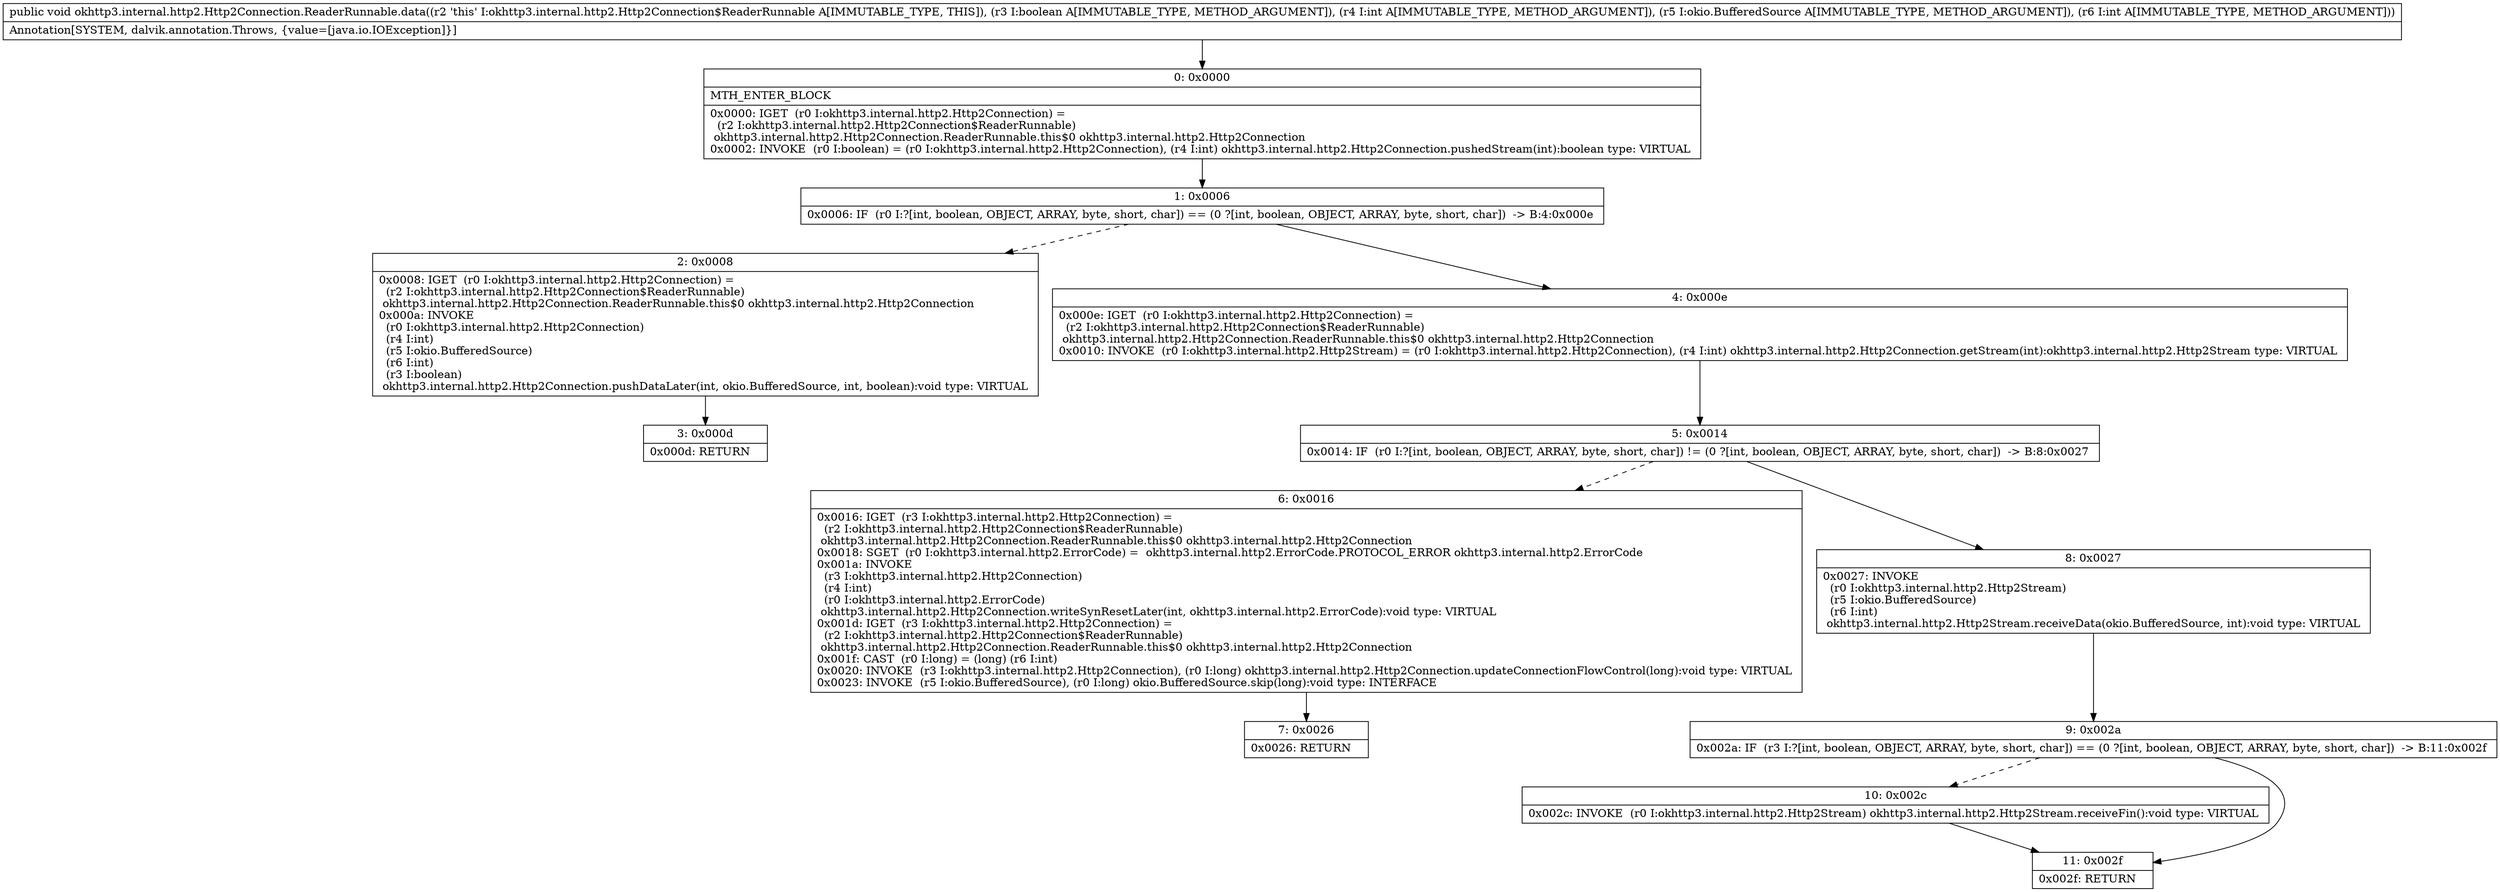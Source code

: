 digraph "CFG forokhttp3.internal.http2.Http2Connection.ReaderRunnable.data(ZILokio\/BufferedSource;I)V" {
Node_0 [shape=record,label="{0\:\ 0x0000|MTH_ENTER_BLOCK\l|0x0000: IGET  (r0 I:okhttp3.internal.http2.Http2Connection) = \l  (r2 I:okhttp3.internal.http2.Http2Connection$ReaderRunnable)\l okhttp3.internal.http2.Http2Connection.ReaderRunnable.this$0 okhttp3.internal.http2.Http2Connection \l0x0002: INVOKE  (r0 I:boolean) = (r0 I:okhttp3.internal.http2.Http2Connection), (r4 I:int) okhttp3.internal.http2.Http2Connection.pushedStream(int):boolean type: VIRTUAL \l}"];
Node_1 [shape=record,label="{1\:\ 0x0006|0x0006: IF  (r0 I:?[int, boolean, OBJECT, ARRAY, byte, short, char]) == (0 ?[int, boolean, OBJECT, ARRAY, byte, short, char])  \-\> B:4:0x000e \l}"];
Node_2 [shape=record,label="{2\:\ 0x0008|0x0008: IGET  (r0 I:okhttp3.internal.http2.Http2Connection) = \l  (r2 I:okhttp3.internal.http2.Http2Connection$ReaderRunnable)\l okhttp3.internal.http2.Http2Connection.ReaderRunnable.this$0 okhttp3.internal.http2.Http2Connection \l0x000a: INVOKE  \l  (r0 I:okhttp3.internal.http2.Http2Connection)\l  (r4 I:int)\l  (r5 I:okio.BufferedSource)\l  (r6 I:int)\l  (r3 I:boolean)\l okhttp3.internal.http2.Http2Connection.pushDataLater(int, okio.BufferedSource, int, boolean):void type: VIRTUAL \l}"];
Node_3 [shape=record,label="{3\:\ 0x000d|0x000d: RETURN   \l}"];
Node_4 [shape=record,label="{4\:\ 0x000e|0x000e: IGET  (r0 I:okhttp3.internal.http2.Http2Connection) = \l  (r2 I:okhttp3.internal.http2.Http2Connection$ReaderRunnable)\l okhttp3.internal.http2.Http2Connection.ReaderRunnable.this$0 okhttp3.internal.http2.Http2Connection \l0x0010: INVOKE  (r0 I:okhttp3.internal.http2.Http2Stream) = (r0 I:okhttp3.internal.http2.Http2Connection), (r4 I:int) okhttp3.internal.http2.Http2Connection.getStream(int):okhttp3.internal.http2.Http2Stream type: VIRTUAL \l}"];
Node_5 [shape=record,label="{5\:\ 0x0014|0x0014: IF  (r0 I:?[int, boolean, OBJECT, ARRAY, byte, short, char]) != (0 ?[int, boolean, OBJECT, ARRAY, byte, short, char])  \-\> B:8:0x0027 \l}"];
Node_6 [shape=record,label="{6\:\ 0x0016|0x0016: IGET  (r3 I:okhttp3.internal.http2.Http2Connection) = \l  (r2 I:okhttp3.internal.http2.Http2Connection$ReaderRunnable)\l okhttp3.internal.http2.Http2Connection.ReaderRunnable.this$0 okhttp3.internal.http2.Http2Connection \l0x0018: SGET  (r0 I:okhttp3.internal.http2.ErrorCode) =  okhttp3.internal.http2.ErrorCode.PROTOCOL_ERROR okhttp3.internal.http2.ErrorCode \l0x001a: INVOKE  \l  (r3 I:okhttp3.internal.http2.Http2Connection)\l  (r4 I:int)\l  (r0 I:okhttp3.internal.http2.ErrorCode)\l okhttp3.internal.http2.Http2Connection.writeSynResetLater(int, okhttp3.internal.http2.ErrorCode):void type: VIRTUAL \l0x001d: IGET  (r3 I:okhttp3.internal.http2.Http2Connection) = \l  (r2 I:okhttp3.internal.http2.Http2Connection$ReaderRunnable)\l okhttp3.internal.http2.Http2Connection.ReaderRunnable.this$0 okhttp3.internal.http2.Http2Connection \l0x001f: CAST  (r0 I:long) = (long) (r6 I:int) \l0x0020: INVOKE  (r3 I:okhttp3.internal.http2.Http2Connection), (r0 I:long) okhttp3.internal.http2.Http2Connection.updateConnectionFlowControl(long):void type: VIRTUAL \l0x0023: INVOKE  (r5 I:okio.BufferedSource), (r0 I:long) okio.BufferedSource.skip(long):void type: INTERFACE \l}"];
Node_7 [shape=record,label="{7\:\ 0x0026|0x0026: RETURN   \l}"];
Node_8 [shape=record,label="{8\:\ 0x0027|0x0027: INVOKE  \l  (r0 I:okhttp3.internal.http2.Http2Stream)\l  (r5 I:okio.BufferedSource)\l  (r6 I:int)\l okhttp3.internal.http2.Http2Stream.receiveData(okio.BufferedSource, int):void type: VIRTUAL \l}"];
Node_9 [shape=record,label="{9\:\ 0x002a|0x002a: IF  (r3 I:?[int, boolean, OBJECT, ARRAY, byte, short, char]) == (0 ?[int, boolean, OBJECT, ARRAY, byte, short, char])  \-\> B:11:0x002f \l}"];
Node_10 [shape=record,label="{10\:\ 0x002c|0x002c: INVOKE  (r0 I:okhttp3.internal.http2.Http2Stream) okhttp3.internal.http2.Http2Stream.receiveFin():void type: VIRTUAL \l}"];
Node_11 [shape=record,label="{11\:\ 0x002f|0x002f: RETURN   \l}"];
MethodNode[shape=record,label="{public void okhttp3.internal.http2.Http2Connection.ReaderRunnable.data((r2 'this' I:okhttp3.internal.http2.Http2Connection$ReaderRunnable A[IMMUTABLE_TYPE, THIS]), (r3 I:boolean A[IMMUTABLE_TYPE, METHOD_ARGUMENT]), (r4 I:int A[IMMUTABLE_TYPE, METHOD_ARGUMENT]), (r5 I:okio.BufferedSource A[IMMUTABLE_TYPE, METHOD_ARGUMENT]), (r6 I:int A[IMMUTABLE_TYPE, METHOD_ARGUMENT]))  | Annotation[SYSTEM, dalvik.annotation.Throws, \{value=[java.io.IOException]\}]\l}"];
MethodNode -> Node_0;
Node_0 -> Node_1;
Node_1 -> Node_2[style=dashed];
Node_1 -> Node_4;
Node_2 -> Node_3;
Node_4 -> Node_5;
Node_5 -> Node_6[style=dashed];
Node_5 -> Node_8;
Node_6 -> Node_7;
Node_8 -> Node_9;
Node_9 -> Node_10[style=dashed];
Node_9 -> Node_11;
Node_10 -> Node_11;
}

